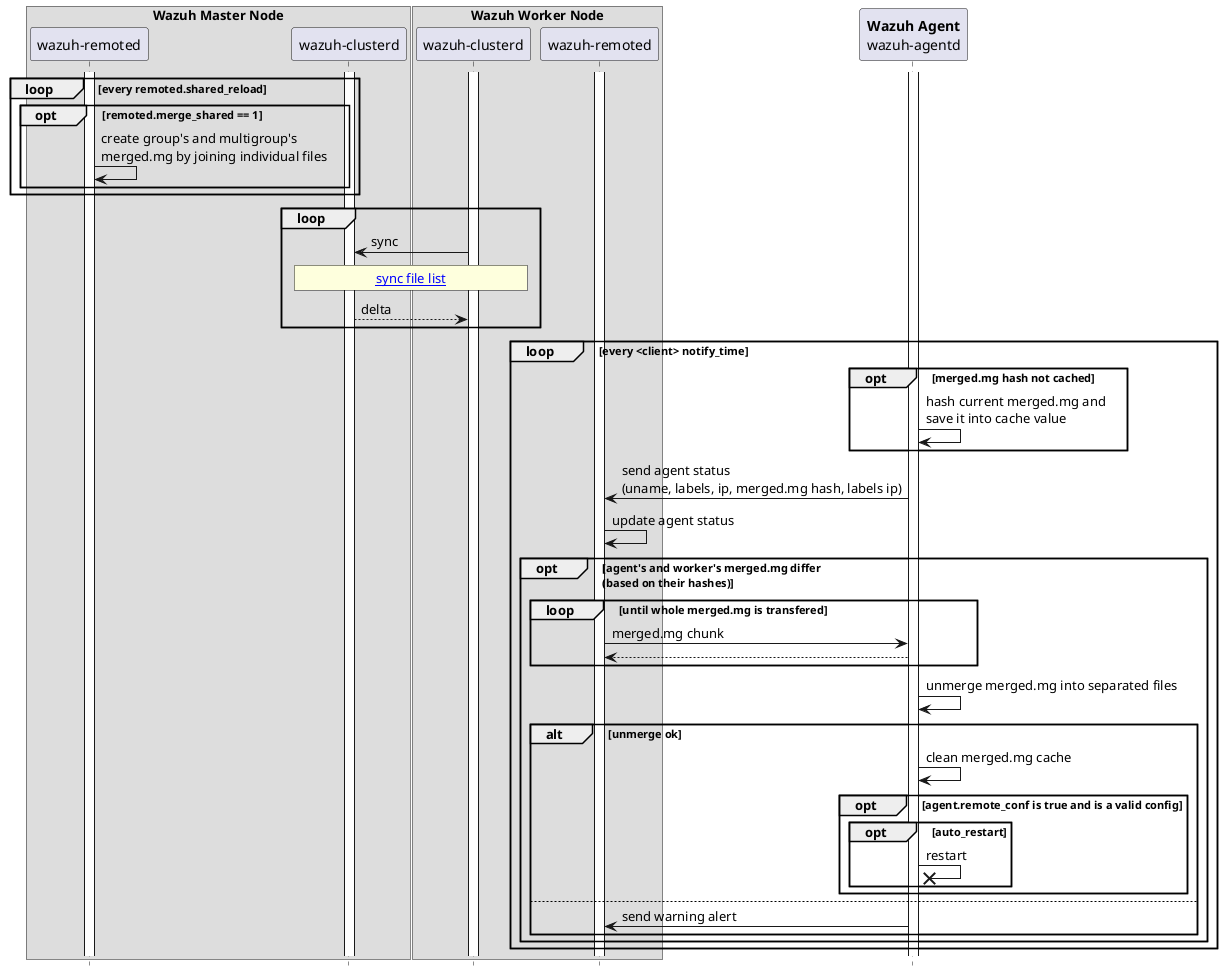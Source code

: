 ' Copyright (C) 2015-2022, Wazuh Inc.
' Created by Wazuh, Inc. <info@wazuh.com>.
' This program is free software; you can redistribute it and/or modify it under the terms of GPLv2

@startuml centralized_configuration

hide footbox

box "**Wazuh Master Node**"
participant "wazuh-remoted" as masterremote
participant "wazuh-clusterd" as mclusterd
end box
box "**Wazuh Worker Node**"
participant "wazuh-clusterd" as wclusterd
participant "wazuh-remoted" as workerremote
end box
participant "**Wazuh Agent**\nwazuh-agentd" as agent

masterremote++
mclusterd++
workerremote++
wclusterd++
agent++

loop every remoted.shared_reload
    opt remoted.merge_shared == 1
        masterremote -> masterremote: create group's and multigroup's\nmerged.mg by joining individual files
    end
end

loop
    wclusterd -> mclusterd: sync
    rnote over wclusterd, mclusterd: [[https://github.com/wazuh/wazuh/blob/master/framework/wazuh/core/cluster/cluster.json sync file list]]
    mclusterd --> wclusterd: delta
end

loop every <client> notify_time
    opt merged.mg hash not cached
        agent -> agent: hash current merged.mg and\nsave it into cache value
    end 
    workerremote <- agent: send agent status\n(uname, labels, ip, merged.mg hash, labels ip)
    workerremote -> workerremote: update agent status
    opt agent's and worker's merged.mg differ\n(based on their hashes)
        loop until whole merged.mg is transfered
            workerremote -> agent: merged.mg chunk
            workerremote <-- agent:
        end
        agent -> agent: unmerge merged.mg into separated files
        alt unmerge ok
            agent -> agent: clean merged.mg cache
            opt agent.remote_conf is true and is a valid config
                opt auto_restart
                    agent ->x agent: restart
                end
            end
        else
            agent -> workerremote: send warning alert
        end
    end
end
